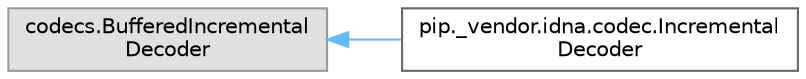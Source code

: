 digraph "Graphical Class Hierarchy"
{
 // LATEX_PDF_SIZE
  bgcolor="transparent";
  edge [fontname=Helvetica,fontsize=10,labelfontname=Helvetica,labelfontsize=10];
  node [fontname=Helvetica,fontsize=10,shape=box,height=0.2,width=0.4];
  rankdir="LR";
  Node0 [id="Node000000",label="codecs.BufferedIncremental\lDecoder",height=0.2,width=0.4,color="grey60", fillcolor="#E0E0E0", style="filled",tooltip=" "];
  Node0 -> Node1 [id="edge964_Node000000_Node000001",dir="back",color="steelblue1",style="solid",tooltip=" "];
  Node1 [id="Node000001",label="pip._vendor.idna.codec.Incremental\lDecoder",height=0.2,width=0.4,color="grey40", fillcolor="white", style="filled",URL="$classpip_1_1__vendor_1_1idna_1_1codec_1_1_incremental_decoder.html",tooltip=" "];
}
